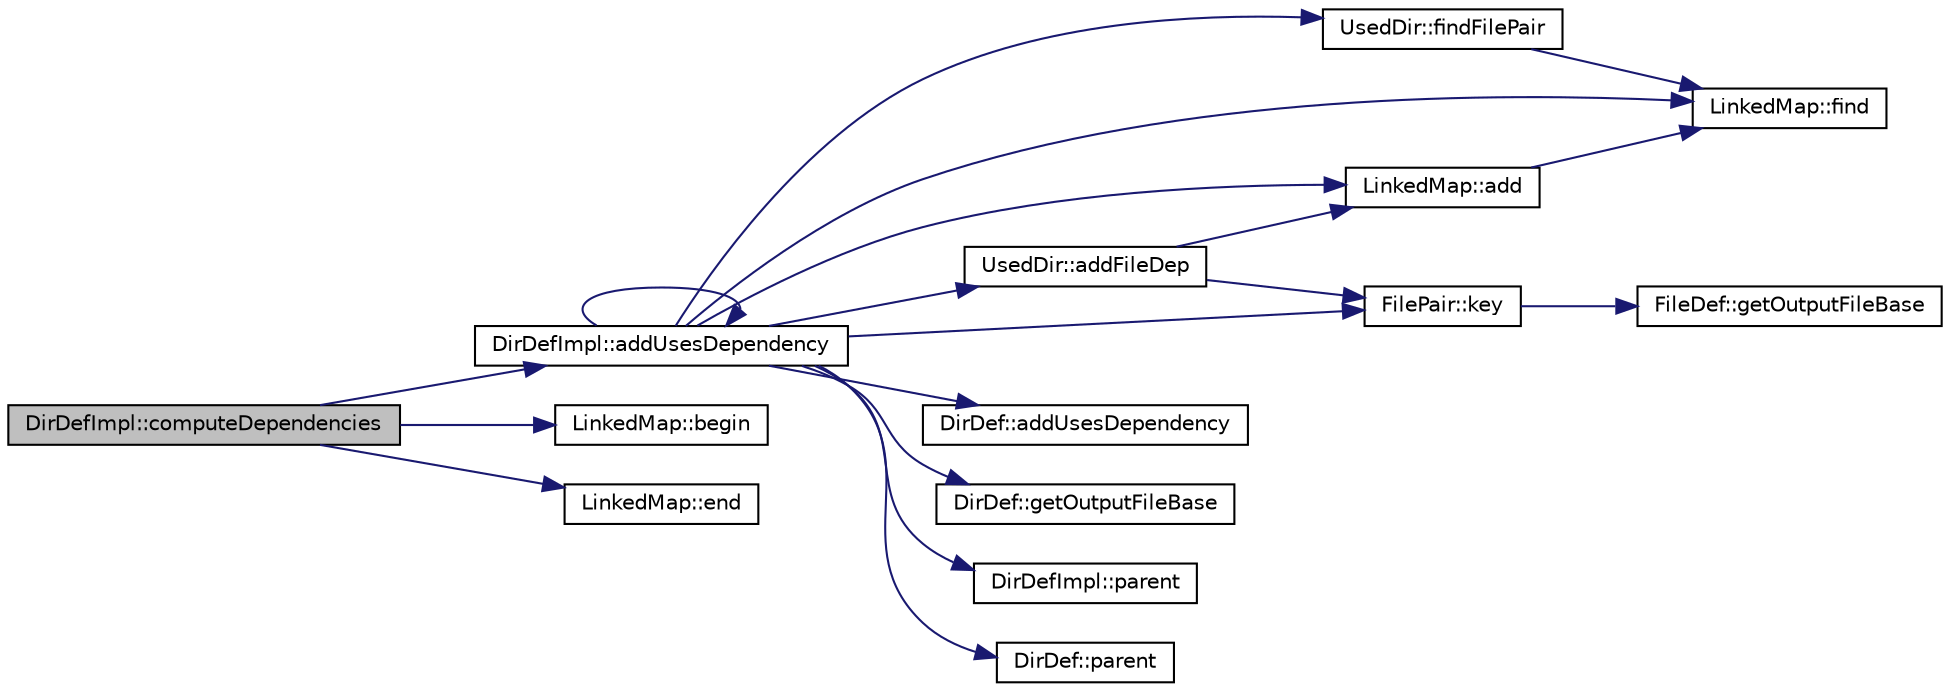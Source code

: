 digraph "DirDefImpl::computeDependencies"
{
 // LATEX_PDF_SIZE
  edge [fontname="Helvetica",fontsize="10",labelfontname="Helvetica",labelfontsize="10"];
  node [fontname="Helvetica",fontsize="10",shape=record];
  rankdir="LR";
  Node1 [label="DirDefImpl::computeDependencies",height=0.2,width=0.4,color="black", fillcolor="grey75", style="filled", fontcolor="black",tooltip=" "];
  Node1 -> Node2 [color="midnightblue",fontsize="10",style="solid"];
  Node2 [label="DirDefImpl::addUsesDependency",height=0.2,width=0.4,color="black", fillcolor="white", style="filled",URL="$classDirDefImpl.html#a7d7e96c1b014a1708df8bd594d9e00f0",tooltip=" "];
  Node2 -> Node3 [color="midnightblue",fontsize="10",style="solid"];
  Node3 [label="LinkedMap::add",height=0.2,width=0.4,color="black", fillcolor="white", style="filled",URL="$classLinkedMap.html#acddca8cb09f114936f6b80276f2c9c1b",tooltip=" "];
  Node3 -> Node4 [color="midnightblue",fontsize="10",style="solid"];
  Node4 [label="LinkedMap::find",height=0.2,width=0.4,color="black", fillcolor="white", style="filled",URL="$classLinkedMap.html#ad7659775b7de962b4fe0921456baf4f4",tooltip=" "];
  Node2 -> Node5 [color="midnightblue",fontsize="10",style="solid"];
  Node5 [label="UsedDir::addFileDep",height=0.2,width=0.4,color="black", fillcolor="white", style="filled",URL="$classUsedDir.html#a9944cb27f5ddd2a96b8f0c49bd744e49",tooltip=" "];
  Node5 -> Node3 [color="midnightblue",fontsize="10",style="solid"];
  Node5 -> Node6 [color="midnightblue",fontsize="10",style="solid"];
  Node6 [label="FilePair::key",height=0.2,width=0.4,color="black", fillcolor="white", style="filled",URL="$classFilePair.html#a4fa66c88e9e7ecd2ad19da2ee00e7808",tooltip=" "];
  Node6 -> Node7 [color="midnightblue",fontsize="10",style="solid"];
  Node7 [label="FileDef::getOutputFileBase",height=0.2,width=0.4,color="black", fillcolor="white", style="filled",URL="$classFileDef.html#a9179d91d067ba32f0e51aaffb2ea2f3b",tooltip=" "];
  Node2 -> Node2 [color="midnightblue",fontsize="10",style="solid"];
  Node2 -> Node8 [color="midnightblue",fontsize="10",style="solid"];
  Node8 [label="DirDef::addUsesDependency",height=0.2,width=0.4,color="black", fillcolor="white", style="filled",URL="$classDirDef.html#a7080956a2fe6049dc2fa115cfd1aef5b",tooltip=" "];
  Node2 -> Node4 [color="midnightblue",fontsize="10",style="solid"];
  Node2 -> Node9 [color="midnightblue",fontsize="10",style="solid"];
  Node9 [label="UsedDir::findFilePair",height=0.2,width=0.4,color="black", fillcolor="white", style="filled",URL="$classUsedDir.html#add0da96fe9168b96abed52d016b621b2",tooltip=" "];
  Node9 -> Node4 [color="midnightblue",fontsize="10",style="solid"];
  Node2 -> Node10 [color="midnightblue",fontsize="10",style="solid"];
  Node10 [label="DirDef::getOutputFileBase",height=0.2,width=0.4,color="black", fillcolor="white", style="filled",URL="$classDirDef.html#a1fdadd32de095dd846b619f8d220f03c",tooltip=" "];
  Node2 -> Node6 [color="midnightblue",fontsize="10",style="solid"];
  Node2 -> Node11 [color="midnightblue",fontsize="10",style="solid"];
  Node11 [label="DirDefImpl::parent",height=0.2,width=0.4,color="black", fillcolor="white", style="filled",URL="$classDirDefImpl.html#a58167748be5b6a767247bb6446417826",tooltip=" "];
  Node2 -> Node12 [color="midnightblue",fontsize="10",style="solid"];
  Node12 [label="DirDef::parent",height=0.2,width=0.4,color="black", fillcolor="white", style="filled",URL="$classDirDef.html#a6ddd6f5e08f9a04cc43cf15e388bc2af",tooltip=" "];
  Node1 -> Node13 [color="midnightblue",fontsize="10",style="solid"];
  Node13 [label="LinkedMap::begin",height=0.2,width=0.4,color="black", fillcolor="white", style="filled",URL="$classLinkedMap.html#a4f9f85656f6481dc10277057d168d74e",tooltip=" "];
  Node1 -> Node14 [color="midnightblue",fontsize="10",style="solid"];
  Node14 [label="LinkedMap::end",height=0.2,width=0.4,color="black", fillcolor="white", style="filled",URL="$classLinkedMap.html#aa5583f9f11e470f5810a431a795f64d2",tooltip=" "];
}
